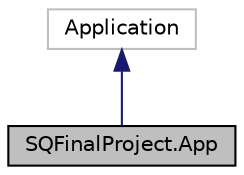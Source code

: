 digraph "SQFinalProject.App"
{
 // LATEX_PDF_SIZE
  edge [fontname="Helvetica",fontsize="10",labelfontname="Helvetica",labelfontsize="10"];
  node [fontname="Helvetica",fontsize="10",shape=record];
  Node1 [label="SQFinalProject.App",height=0.2,width=0.4,color="black", fillcolor="grey75", style="filled", fontcolor="black",tooltip="Interaction logic for App.xaml"];
  Node2 -> Node1 [dir="back",color="midnightblue",fontsize="10",style="solid"];
  Node2 [label="Application",height=0.2,width=0.4,color="grey75", fillcolor="white", style="filled",tooltip=" "];
}

